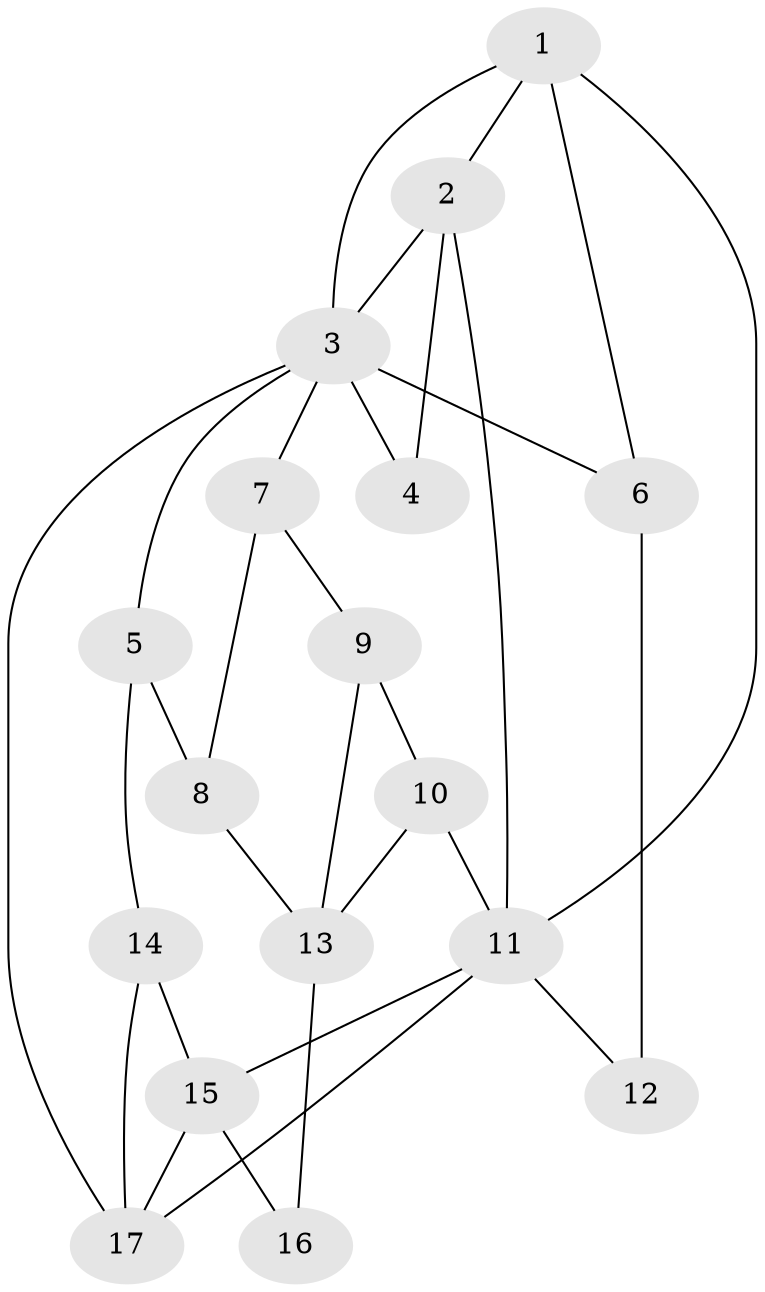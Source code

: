// original degree distribution, {3: 0.058823529411764705, 4: 0.27450980392156865, 5: 0.4117647058823529, 6: 0.2549019607843137}
// Generated by graph-tools (version 1.1) at 2025/54/03/04/25 22:54:40]
// undirected, 17 vertices, 30 edges
graph export_dot {
  node [color=gray90,style=filled];
  1;
  2;
  3;
  4;
  5;
  6;
  7;
  8;
  9;
  10;
  11;
  12;
  13;
  14;
  15;
  16;
  17;
  1 -- 2 [weight=1.0];
  1 -- 3 [weight=2.0];
  1 -- 6 [weight=2.0];
  1 -- 11 [weight=1.0];
  2 -- 3 [weight=1.0];
  2 -- 4 [weight=2.0];
  2 -- 11 [weight=1.0];
  3 -- 4 [weight=1.0];
  3 -- 5 [weight=2.0];
  3 -- 6 [weight=2.0];
  3 -- 7 [weight=1.0];
  3 -- 17 [weight=1.0];
  5 -- 8 [weight=1.0];
  5 -- 14 [weight=1.0];
  6 -- 12 [weight=2.0];
  7 -- 8 [weight=1.0];
  7 -- 9 [weight=2.0];
  8 -- 13 [weight=2.0];
  9 -- 10 [weight=1.0];
  9 -- 13 [weight=1.0];
  10 -- 11 [weight=1.0];
  10 -- 13 [weight=1.0];
  11 -- 12 [weight=1.0];
  11 -- 15 [weight=1.0];
  11 -- 17 [weight=1.0];
  13 -- 16 [weight=2.0];
  14 -- 15 [weight=2.0];
  14 -- 17 [weight=1.0];
  15 -- 16 [weight=2.0];
  15 -- 17 [weight=1.0];
}
